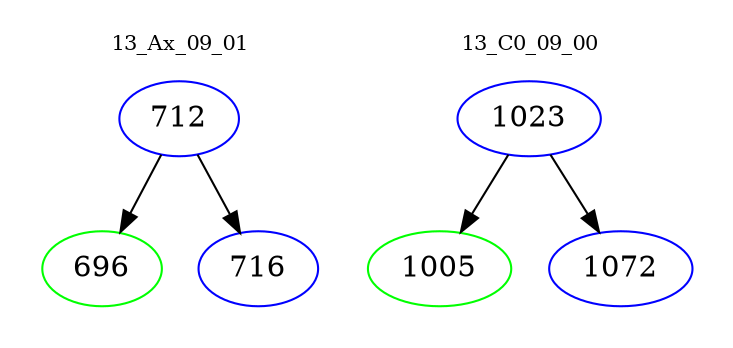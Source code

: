 digraph{
subgraph cluster_0 {
color = white
label = "13_Ax_09_01";
fontsize=10;
T0_712 [label="712", color="blue"]
T0_712 -> T0_696 [color="black"]
T0_696 [label="696", color="green"]
T0_712 -> T0_716 [color="black"]
T0_716 [label="716", color="blue"]
}
subgraph cluster_1 {
color = white
label = "13_C0_09_00";
fontsize=10;
T1_1023 [label="1023", color="blue"]
T1_1023 -> T1_1005 [color="black"]
T1_1005 [label="1005", color="green"]
T1_1023 -> T1_1072 [color="black"]
T1_1072 [label="1072", color="blue"]
}
}
